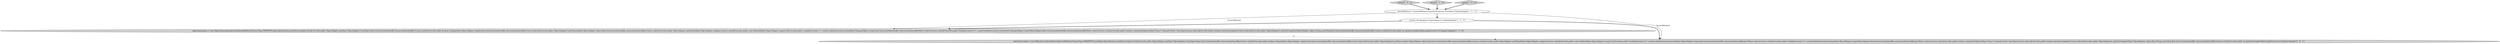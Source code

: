 digraph {
2 [style = filled, label = "objectAssociation = new ObjectAssociationAbstract(facetedMethod,FeatureType.PROPERTY,objectSpecification,mockServicesInjector){@Override public ObjectAdapter get(final ObjectAdapter fromObject,final InteractionInitiatedBy interactionInitiatedBy){return null}@Override public boolean isEmpty(final ObjectAdapter adapter,final InteractionInitiatedBy interactionInitiatedBy){return false}@Override public ObjectAdapter(( getChoices(final ObjectAdapter object,final InteractionInitiatedBy interactionInitiatedBy){return null}@Override public ObjectAdapter getDefault(final ObjectAdapter adapter){return null}@Override public void toDefault(final ObjectAdapter target){}@Override public UsabilityContext<?> createUsableInteractionContext(final ManagedObject target,final InteractionInitiatedBy interactionInitiatedBy,Where where){return null}@Override public VisibilityContext<?> createVisibleInteractionContext(final ManagedObject targetObjectAdapter,final InteractionInitiatedBy interactionInitiatedBy,Where where){return null}@Override public boolean containsDoOpFacet(final Class<? extends Facet> facetType){return false}@Override public boolean hasAutoComplete(){return false}@Override public ObjectAdapter(( getAutoComplete(ObjectAdapter object,String searchArg,final InteractionInitiatedBy interactionInitiatedBy){return null}@Override public int getAutoCompleteMinLength(){return 0}}@@@13@@@['1', '1', '0']", fillcolor = lightgray, shape = ellipse image = "AAA0AAABBB1BBB"];
0 [style = filled, label = "context.checking(new Expectations(){})@@@4@@@['1', '1', '1']", fillcolor = white, shape = ellipse image = "AAA0AAABBB1BBB"];
5 [style = filled, label = "objectAssociation = new ObjectAssociationAbstract(facetedMethod,FeatureType.PROPERTY,mockObjectSpecification,mockServicesInjector){@Override public ObjectAdapter get(final ObjectAdapter fromObject,final InteractionInitiatedBy interactionInitiatedBy){return null}@Override public boolean isEmpty(final ObjectAdapter adapter,final InteractionInitiatedBy interactionInitiatedBy){return false}@Override public ObjectAdapter(( getChoices(final ObjectAdapter object,final InteractionInitiatedBy interactionInitiatedBy){return null}@Override public ObjectAdapter getDefault(final ObjectAdapter adapter){return null}@Override public void toDefault(final ObjectAdapter target){}@Override public UsabilityContext<?> createUsableInteractionContext(final ObjectAdapter target,final InteractionInitiatedBy interactionInitiatedBy,final Where where){return null}@Override public VisibilityContext<?> createVisibleInteractionContext(final ObjectAdapter targetObjectAdapter,final InteractionInitiatedBy interactionInitiatedBy,final Where where){return null}@Override public boolean containsDoOpFacet(final Class<? extends Facet> facetType){return false}@Override public boolean hasAutoComplete(){return false}@Override public ObjectAdapter(( getAutoComplete(final ObjectAdapter object,final String searchArg,final InteractionInitiatedBy interactionInitiatedBy){return null}@Override public int getAutoCompleteMinLength(){return 0}}@@@13@@@['0', '0', '1']", fillcolor = lightgray, shape = ellipse image = "AAA0AAABBB3BBB"];
6 [style = filled, label = "setup['0', '0', '1']", fillcolor = lightgray, shape = diamond image = "AAA0AAABBB3BBB"];
4 [style = filled, label = "setup['0', '1', '0']", fillcolor = lightgray, shape = diamond image = "AAA0AAABBB2BBB"];
3 [style = filled, label = "facetedMethod = FacetedMethod.createForProperty(,\"firstName\")@@@3@@@['1', '1', '1']", fillcolor = white, shape = ellipse image = "AAA0AAABBB1BBB"];
1 [style = filled, label = "setup['1', '0', '0']", fillcolor = lightgray, shape = diamond image = "AAA0AAABBB1BBB"];
1->3 [style = bold, label=""];
6->3 [style = bold, label=""];
4->3 [style = bold, label=""];
2->5 [style = dashed, label="0"];
3->5 [style = solid, label="facetedMethod"];
0->5 [style = bold, label=""];
3->0 [style = bold, label=""];
0->2 [style = bold, label=""];
3->2 [style = solid, label="facetedMethod"];
}
